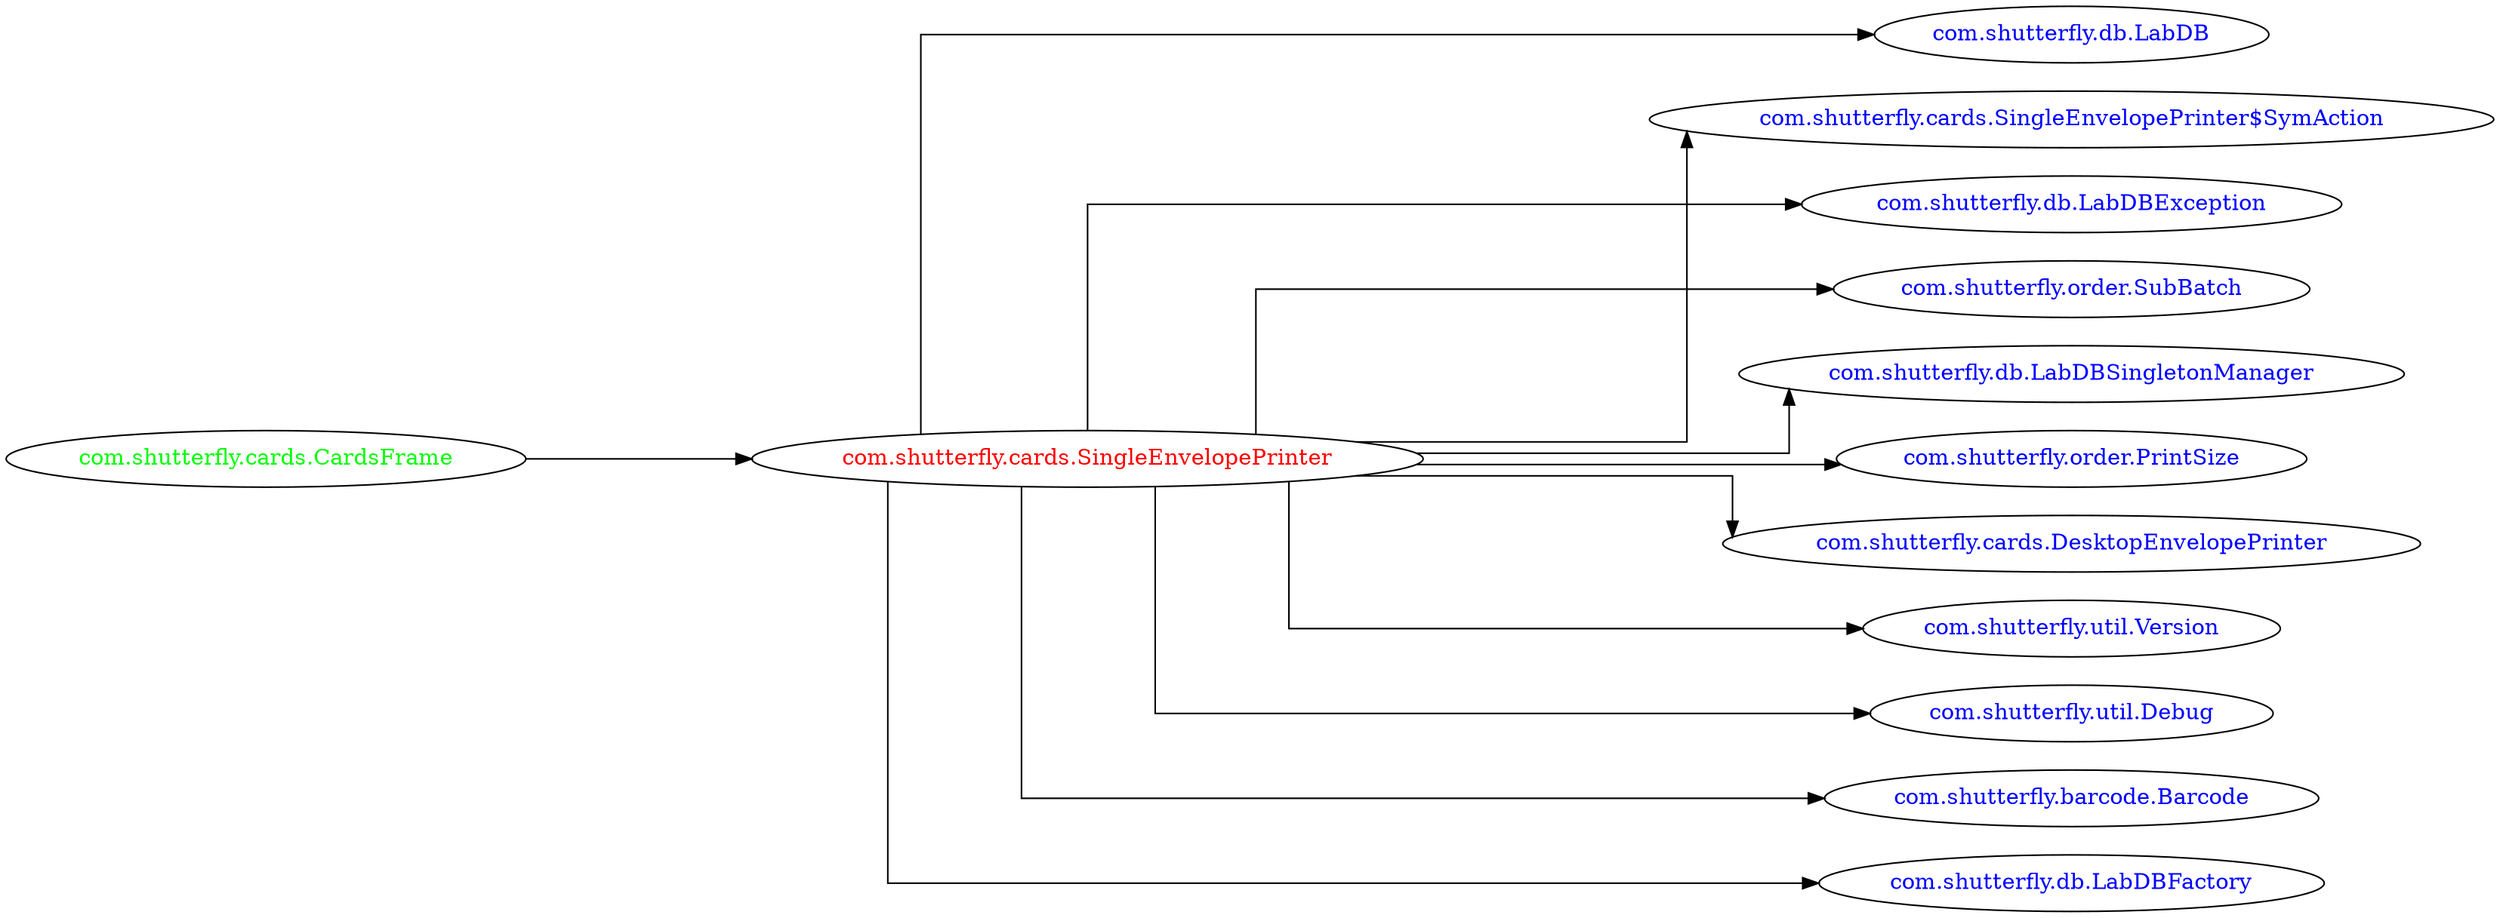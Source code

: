 digraph dependencyGraph {
 concentrate=true;
 ranksep="2.0";
 rankdir="LR"; 
 splines="ortho";
"com.shutterfly.cards.SingleEnvelopePrinter" [fontcolor="red"];
"com.shutterfly.db.LabDB" [ fontcolor="blue" ];
"com.shutterfly.cards.SingleEnvelopePrinter"->"com.shutterfly.db.LabDB";
"com.shutterfly.cards.SingleEnvelopePrinter$SymAction" [ fontcolor="blue" ];
"com.shutterfly.cards.SingleEnvelopePrinter"->"com.shutterfly.cards.SingleEnvelopePrinter$SymAction";
"com.shutterfly.db.LabDBException" [ fontcolor="blue" ];
"com.shutterfly.cards.SingleEnvelopePrinter"->"com.shutterfly.db.LabDBException";
"com.shutterfly.order.SubBatch" [ fontcolor="blue" ];
"com.shutterfly.cards.SingleEnvelopePrinter"->"com.shutterfly.order.SubBatch";
"com.shutterfly.db.LabDBSingletonManager" [ fontcolor="blue" ];
"com.shutterfly.cards.SingleEnvelopePrinter"->"com.shutterfly.db.LabDBSingletonManager";
"com.shutterfly.order.PrintSize" [ fontcolor="blue" ];
"com.shutterfly.cards.SingleEnvelopePrinter"->"com.shutterfly.order.PrintSize";
"com.shutterfly.cards.DesktopEnvelopePrinter" [ fontcolor="blue" ];
"com.shutterfly.cards.SingleEnvelopePrinter"->"com.shutterfly.cards.DesktopEnvelopePrinter";
"com.shutterfly.util.Version" [ fontcolor="blue" ];
"com.shutterfly.cards.SingleEnvelopePrinter"->"com.shutterfly.util.Version";
"com.shutterfly.util.Debug" [ fontcolor="blue" ];
"com.shutterfly.cards.SingleEnvelopePrinter"->"com.shutterfly.util.Debug";
"com.shutterfly.barcode.Barcode" [ fontcolor="blue" ];
"com.shutterfly.cards.SingleEnvelopePrinter"->"com.shutterfly.barcode.Barcode";
"com.shutterfly.db.LabDBFactory" [ fontcolor="blue" ];
"com.shutterfly.cards.SingleEnvelopePrinter"->"com.shutterfly.db.LabDBFactory";
"com.shutterfly.cards.CardsFrame" [ fontcolor="green" ];
"com.shutterfly.cards.CardsFrame"->"com.shutterfly.cards.SingleEnvelopePrinter";
}